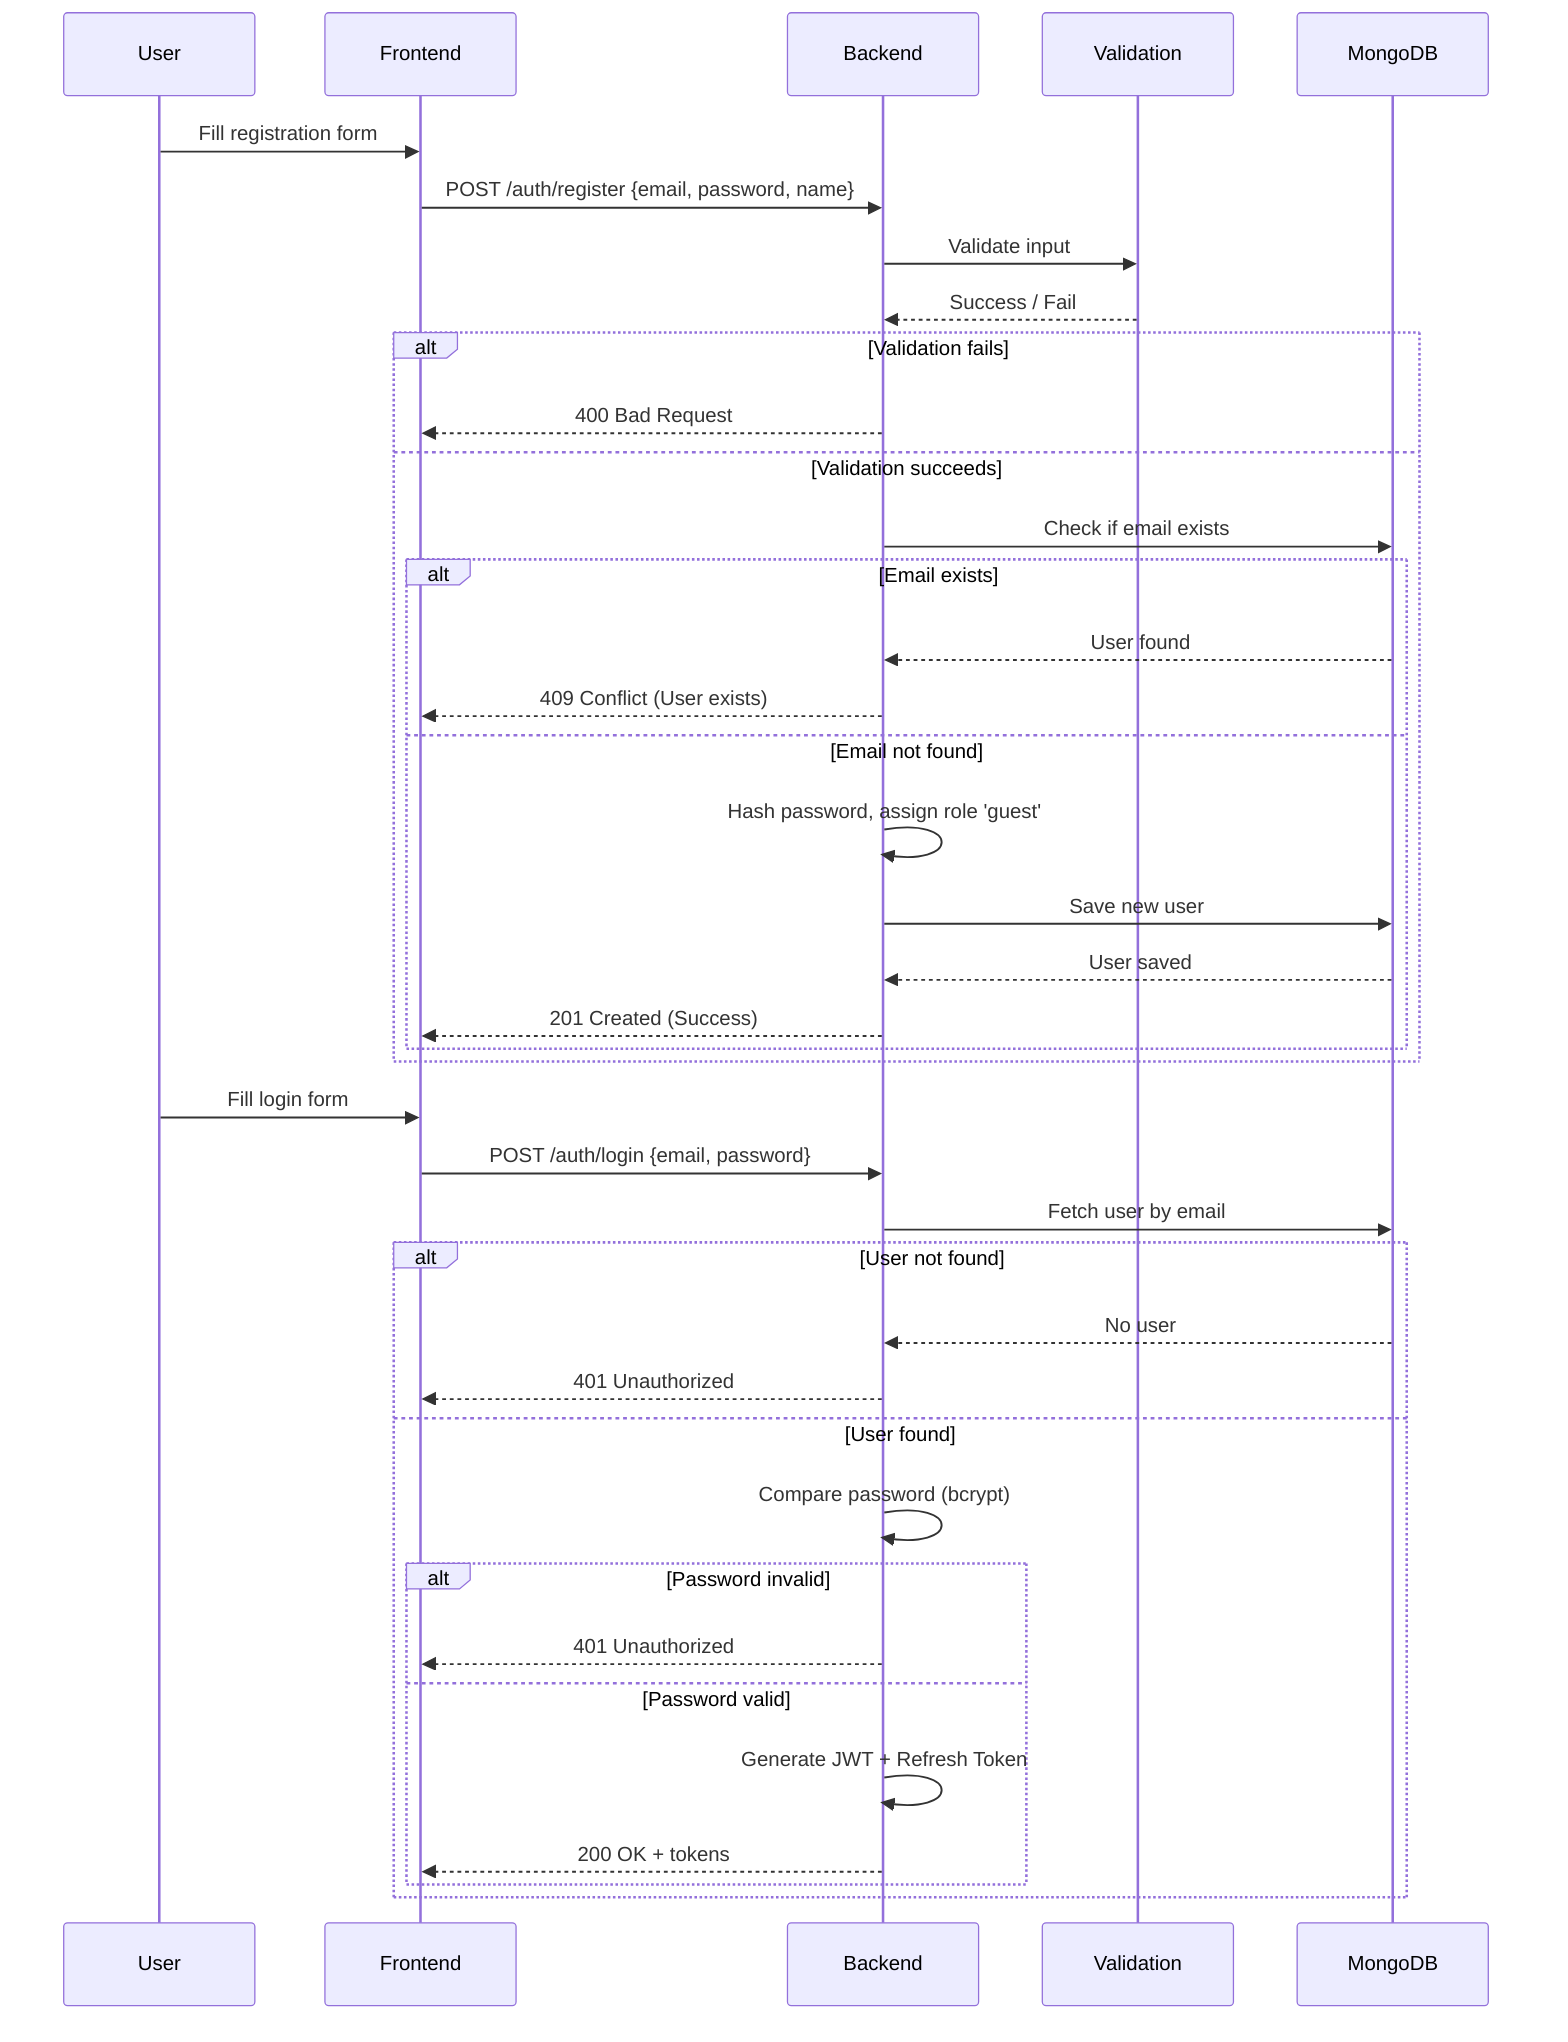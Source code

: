 sequenceDiagram
    participant User
    participant Frontend
    participant Backend
    participant Validation
    participant MongoDB

    %% Registration Flow
    User->>Frontend: Fill registration form
    Frontend->>Backend: POST /auth/register {email, password, name}
    Backend->>Validation: Validate input
    Validation-->>Backend: Success / Fail
    alt Validation fails
        Backend-->>Frontend: 400 Bad Request
    else Validation succeeds
        Backend->>MongoDB: Check if email exists
        alt Email exists
            MongoDB-->>Backend: User found
            Backend-->>Frontend: 409 Conflict (User exists)
        else Email not found
            Backend->>Backend: Hash password, assign role 'guest'
            Backend->>MongoDB: Save new user
            MongoDB-->>Backend: User saved
            Backend-->>Frontend: 201 Created (Success)
        end
    end

    %% Login Flow
    User->>Frontend: Fill login form
    Frontend->>Backend: POST /auth/login {email, password}
    Backend->>MongoDB: Fetch user by email
    alt User not found
        MongoDB-->>Backend: No user
        Backend-->>Frontend: 401 Unauthorized
    else User found
        Backend->>Backend: Compare password (bcrypt)
        alt Password invalid
            Backend-->>Frontend: 401 Unauthorized
        else Password valid
            Backend->>Backend: Generate JWT + Refresh Token
            Backend-->>Frontend: 200 OK + tokens
        end
    end